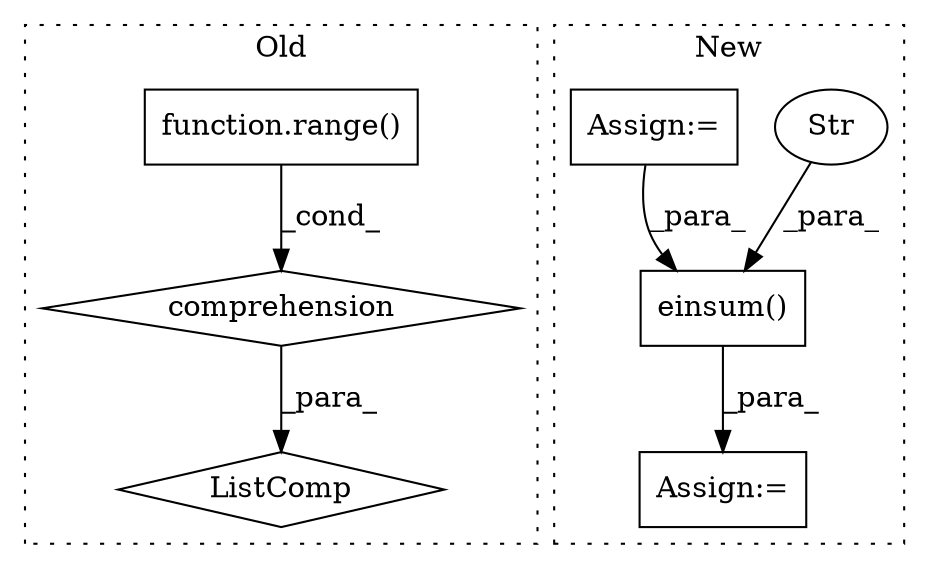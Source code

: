 digraph G {
subgraph cluster0 {
1 [label="function.range()" a="75" s="7729,7736" l="6,1" shape="box"];
4 [label="ListComp" a="106" s="7693" l="45" shape="diamond"];
5 [label="comprehension" a="45" s="7720" l="3" shape="diamond"];
label = "Old";
style="dotted";
}
subgraph cluster1 {
2 [label="einsum()" a="75" s="11381,11452" l="13,1" shape="box"];
3 [label="Str" a="66" s="11394" l="15" shape="ellipse"];
6 [label="Assign:=" a="68" s="11378" l="3" shape="box"];
7 [label="Assign:=" a="68" s="10732" l="3" shape="box"];
label = "New";
style="dotted";
}
1 -> 5 [label="_cond_"];
2 -> 6 [label="_para_"];
3 -> 2 [label="_para_"];
5 -> 4 [label="_para_"];
7 -> 2 [label="_para_"];
}
